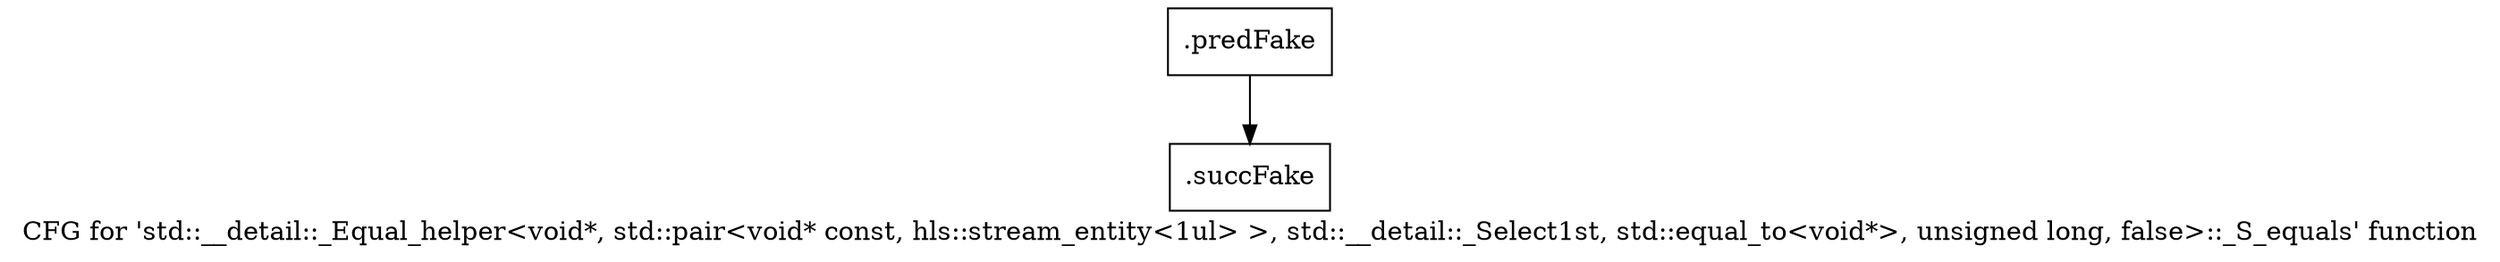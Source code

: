 digraph "CFG for 'std::__detail::_Equal_helper\<void*, std::pair\<void* const, hls::stream_entity\<1ul\> \>, std::__detail::_Select1st, std::equal_to\<void*\>, unsigned long, false\>::_S_equals' function" {
	label="CFG for 'std::__detail::_Equal_helper\<void*, std::pair\<void* const, hls::stream_entity\<1ul\> \>, std::__detail::_Select1st, std::equal_to\<void*\>, unsigned long, false\>::_S_equals' function";

	Node0x5221960 [shape=record,filename="",linenumber="",label="{.predFake}"];
	Node0x5221960 -> Node0x52d4c60[ callList="" memoryops="" filename="/home/akhilkushe/Xilinx/Vitis_HLS/2021.2/tps/lnx64/gcc-6.2.0/lib/gcc/x86_64-pc-linux-gnu/6.2.0/../../../../include/c++/6.2.0/bits/hashtable_policy.h" execusionnum="11"];
	Node0x52d4c60 [shape=record,filename="/home/akhilkushe/Xilinx/Vitis_HLS/2021.2/tps/lnx64/gcc-6.2.0/lib/gcc/x86_64-pc-linux-gnu/6.2.0/../../../../include/c++/6.2.0/bits/hashtable_policy.h",linenumber="1331",label="{.succFake}"];
}
